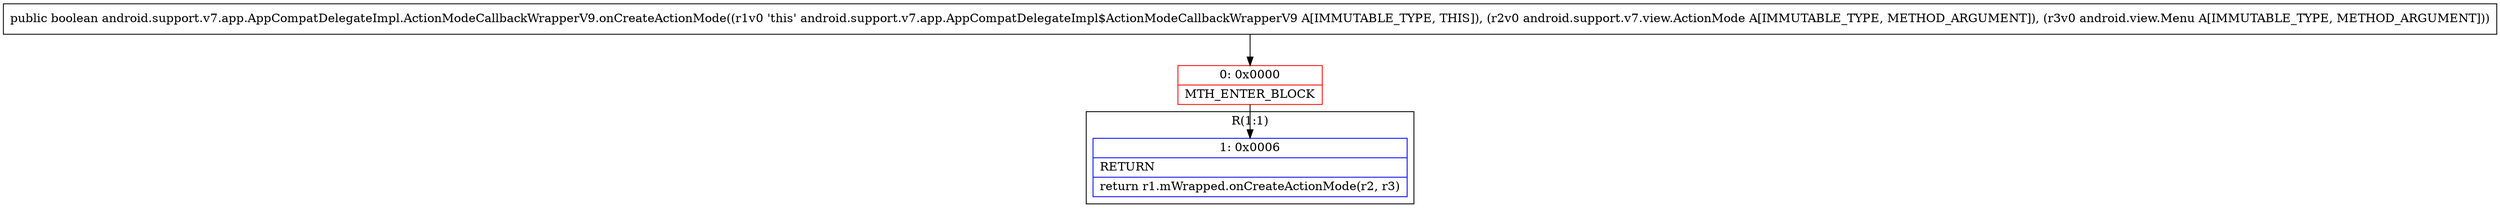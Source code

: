 digraph "CFG forandroid.support.v7.app.AppCompatDelegateImpl.ActionModeCallbackWrapperV9.onCreateActionMode(Landroid\/support\/v7\/view\/ActionMode;Landroid\/view\/Menu;)Z" {
subgraph cluster_Region_58347365 {
label = "R(1:1)";
node [shape=record,color=blue];
Node_1 [shape=record,label="{1\:\ 0x0006|RETURN\l|return r1.mWrapped.onCreateActionMode(r2, r3)\l}"];
}
Node_0 [shape=record,color=red,label="{0\:\ 0x0000|MTH_ENTER_BLOCK\l}"];
MethodNode[shape=record,label="{public boolean android.support.v7.app.AppCompatDelegateImpl.ActionModeCallbackWrapperV9.onCreateActionMode((r1v0 'this' android.support.v7.app.AppCompatDelegateImpl$ActionModeCallbackWrapperV9 A[IMMUTABLE_TYPE, THIS]), (r2v0 android.support.v7.view.ActionMode A[IMMUTABLE_TYPE, METHOD_ARGUMENT]), (r3v0 android.view.Menu A[IMMUTABLE_TYPE, METHOD_ARGUMENT])) }"];
MethodNode -> Node_0;
Node_0 -> Node_1;
}

